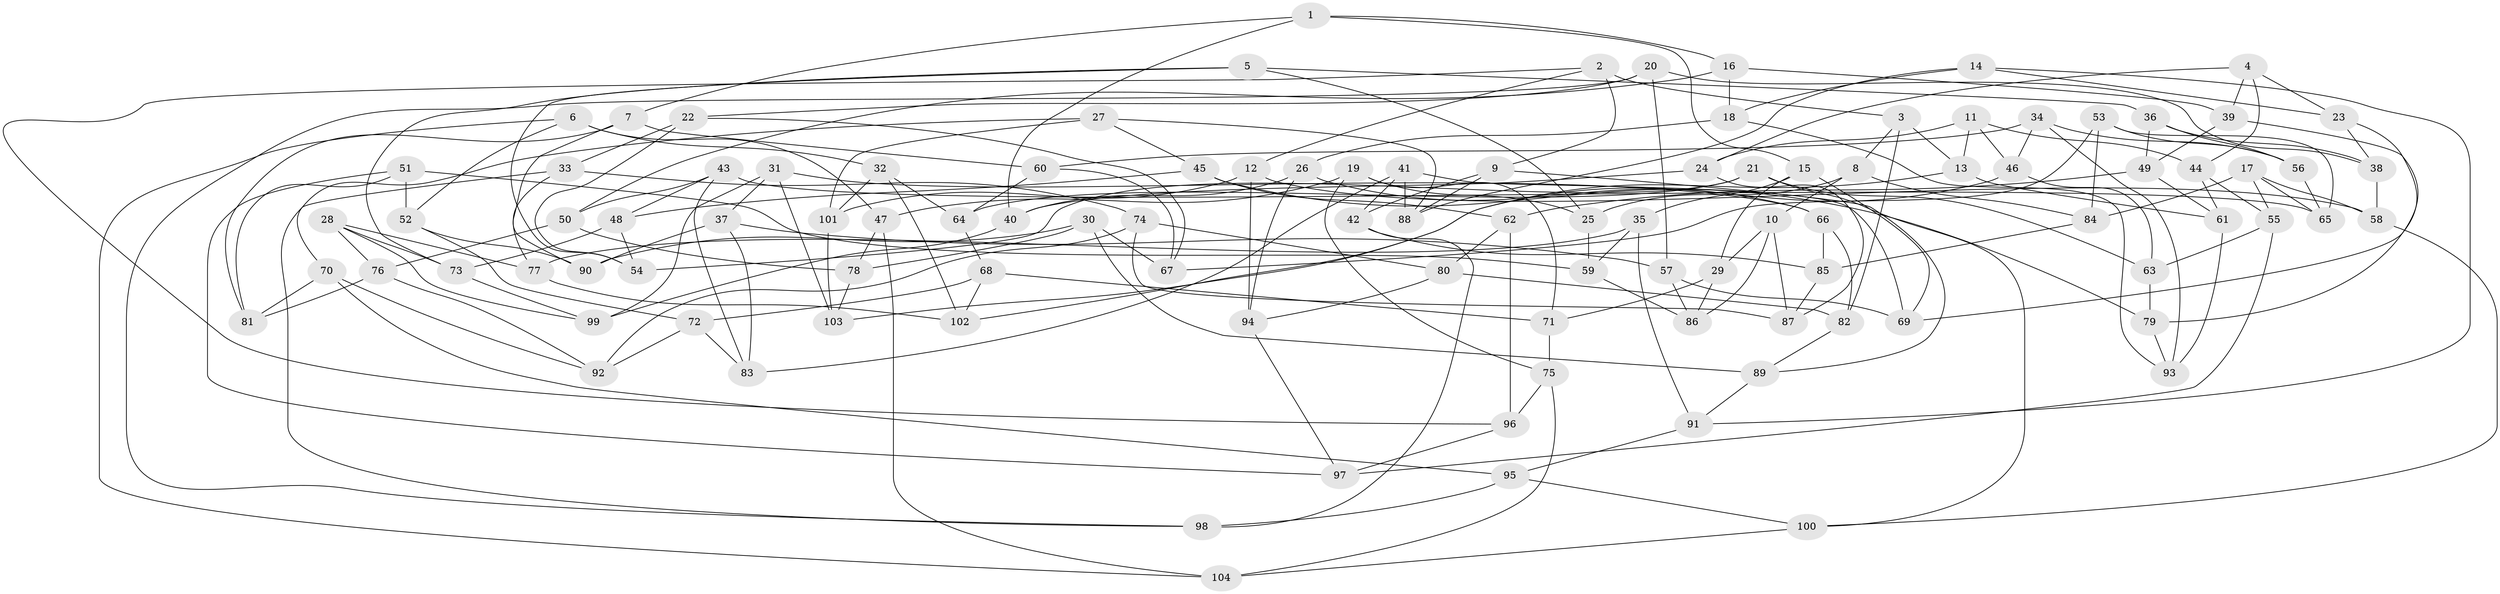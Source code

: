 // coarse degree distribution, {6: 0.5, 4: 0.34375, 5: 0.125, 3: 0.03125}
// Generated by graph-tools (version 1.1) at 2025/42/03/06/25 10:42:21]
// undirected, 104 vertices, 208 edges
graph export_dot {
graph [start="1"]
  node [color=gray90,style=filled];
  1;
  2;
  3;
  4;
  5;
  6;
  7;
  8;
  9;
  10;
  11;
  12;
  13;
  14;
  15;
  16;
  17;
  18;
  19;
  20;
  21;
  22;
  23;
  24;
  25;
  26;
  27;
  28;
  29;
  30;
  31;
  32;
  33;
  34;
  35;
  36;
  37;
  38;
  39;
  40;
  41;
  42;
  43;
  44;
  45;
  46;
  47;
  48;
  49;
  50;
  51;
  52;
  53;
  54;
  55;
  56;
  57;
  58;
  59;
  60;
  61;
  62;
  63;
  64;
  65;
  66;
  67;
  68;
  69;
  70;
  71;
  72;
  73;
  74;
  75;
  76;
  77;
  78;
  79;
  80;
  81;
  82;
  83;
  84;
  85;
  86;
  87;
  88;
  89;
  90;
  91;
  92;
  93;
  94;
  95;
  96;
  97;
  98;
  99;
  100;
  101;
  102;
  103;
  104;
  1 -- 15;
  1 -- 40;
  1 -- 16;
  1 -- 7;
  2 -- 3;
  2 -- 9;
  2 -- 12;
  2 -- 96;
  3 -- 13;
  3 -- 82;
  3 -- 8;
  4 -- 39;
  4 -- 44;
  4 -- 23;
  4 -- 24;
  5 -- 25;
  5 -- 54;
  5 -- 73;
  5 -- 36;
  6 -- 47;
  6 -- 52;
  6 -- 104;
  6 -- 32;
  7 -- 90;
  7 -- 60;
  7 -- 81;
  8 -- 10;
  8 -- 25;
  8 -- 84;
  9 -- 42;
  9 -- 89;
  9 -- 88;
  10 -- 86;
  10 -- 87;
  10 -- 29;
  11 -- 13;
  11 -- 44;
  11 -- 24;
  11 -- 46;
  12 -- 94;
  12 -- 101;
  12 -- 58;
  13 -- 102;
  13 -- 61;
  14 -- 88;
  14 -- 18;
  14 -- 91;
  14 -- 23;
  15 -- 29;
  15 -- 69;
  15 -- 35;
  16 -- 50;
  16 -- 39;
  16 -- 18;
  17 -- 55;
  17 -- 65;
  17 -- 58;
  17 -- 84;
  18 -- 26;
  18 -- 93;
  19 -- 25;
  19 -- 47;
  19 -- 71;
  19 -- 75;
  20 -- 98;
  20 -- 22;
  20 -- 57;
  20 -- 38;
  21 -- 64;
  21 -- 54;
  21 -- 63;
  21 -- 100;
  22 -- 54;
  22 -- 33;
  22 -- 67;
  23 -- 38;
  23 -- 69;
  24 -- 87;
  24 -- 40;
  25 -- 59;
  26 -- 40;
  26 -- 66;
  26 -- 94;
  27 -- 70;
  27 -- 88;
  27 -- 45;
  27 -- 101;
  28 -- 76;
  28 -- 77;
  28 -- 73;
  28 -- 99;
  29 -- 71;
  29 -- 86;
  30 -- 89;
  30 -- 78;
  30 -- 90;
  30 -- 67;
  31 -- 66;
  31 -- 99;
  31 -- 103;
  31 -- 37;
  32 -- 64;
  32 -- 102;
  32 -- 101;
  33 -- 74;
  33 -- 77;
  33 -- 98;
  34 -- 56;
  34 -- 46;
  34 -- 93;
  34 -- 60;
  35 -- 91;
  35 -- 77;
  35 -- 59;
  36 -- 49;
  36 -- 38;
  36 -- 56;
  37 -- 57;
  37 -- 83;
  37 -- 90;
  38 -- 58;
  39 -- 79;
  39 -- 49;
  40 -- 99;
  41 -- 83;
  41 -- 88;
  41 -- 42;
  41 -- 69;
  42 -- 85;
  42 -- 98;
  43 -- 65;
  43 -- 48;
  43 -- 83;
  43 -- 50;
  44 -- 55;
  44 -- 61;
  45 -- 48;
  45 -- 62;
  45 -- 79;
  46 -- 63;
  46 -- 103;
  47 -- 78;
  47 -- 104;
  48 -- 73;
  48 -- 54;
  49 -- 62;
  49 -- 61;
  50 -- 76;
  50 -- 78;
  51 -- 97;
  51 -- 59;
  51 -- 81;
  51 -- 52;
  52 -- 90;
  52 -- 72;
  53 -- 65;
  53 -- 84;
  53 -- 67;
  53 -- 56;
  55 -- 97;
  55 -- 63;
  56 -- 65;
  57 -- 86;
  57 -- 69;
  58 -- 100;
  59 -- 86;
  60 -- 64;
  60 -- 67;
  61 -- 93;
  62 -- 80;
  62 -- 96;
  63 -- 79;
  64 -- 68;
  66 -- 85;
  66 -- 82;
  68 -- 102;
  68 -- 72;
  68 -- 71;
  70 -- 81;
  70 -- 95;
  70 -- 92;
  71 -- 75;
  72 -- 92;
  72 -- 83;
  73 -- 99;
  74 -- 87;
  74 -- 80;
  74 -- 92;
  75 -- 96;
  75 -- 104;
  76 -- 81;
  76 -- 92;
  77 -- 102;
  78 -- 103;
  79 -- 93;
  80 -- 94;
  80 -- 82;
  82 -- 89;
  84 -- 85;
  85 -- 87;
  89 -- 91;
  91 -- 95;
  94 -- 97;
  95 -- 98;
  95 -- 100;
  96 -- 97;
  100 -- 104;
  101 -- 103;
}
